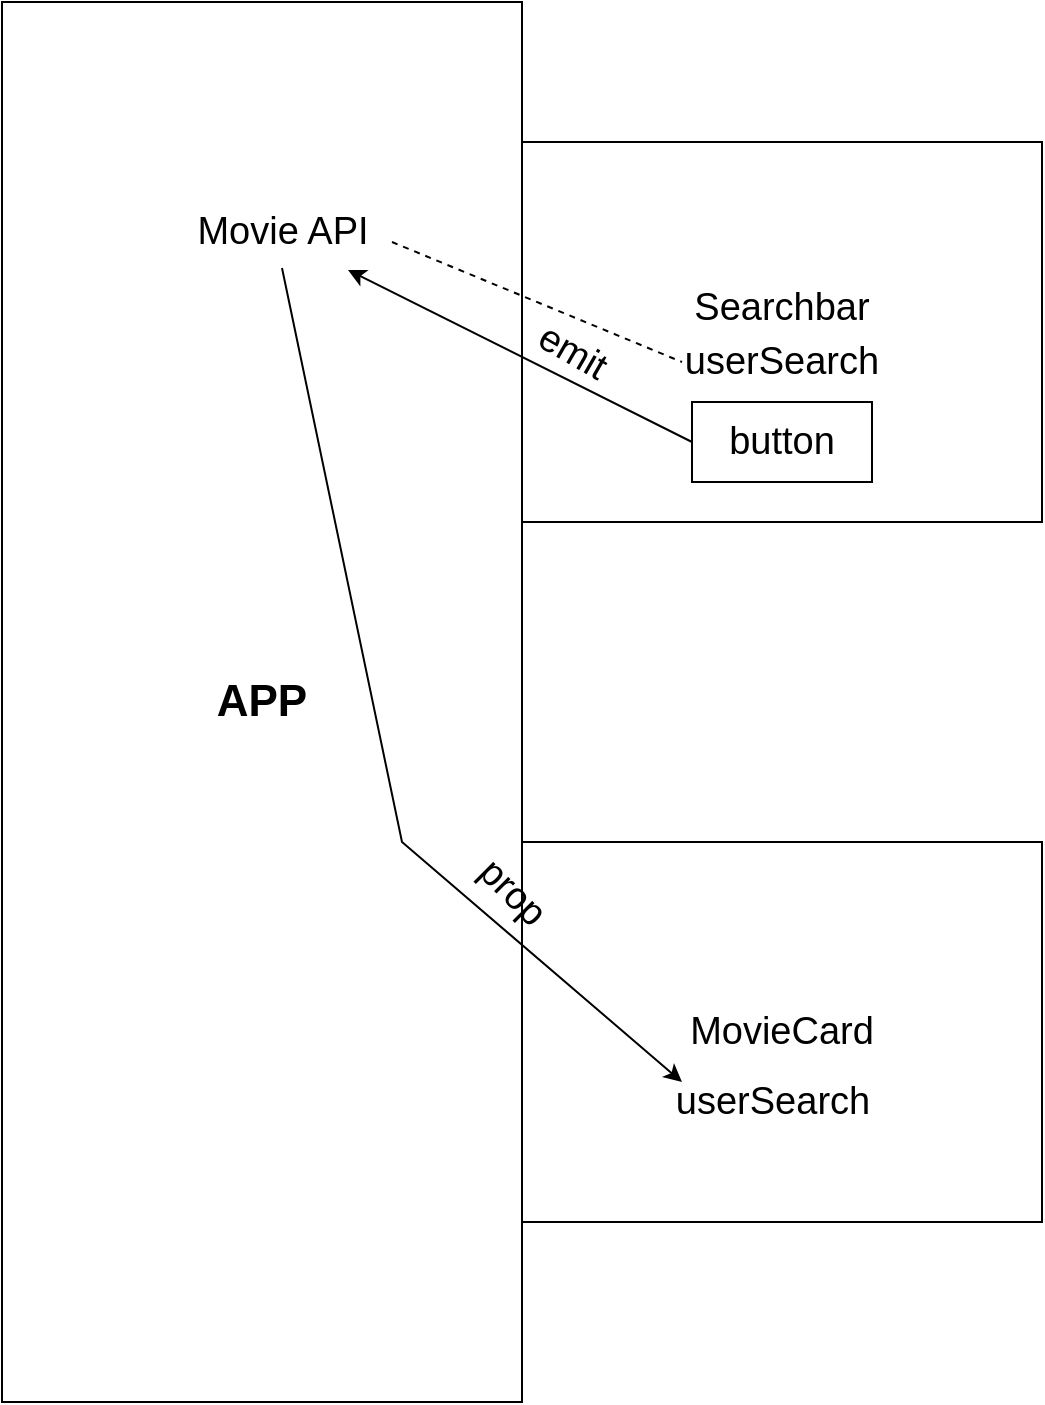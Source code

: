 <mxfile version="16.2.4" type="github">
  <diagram id="C5RBs43oDa-KdzZeNtuy" name="Page-1">
    <mxGraphModel dx="1422" dy="800" grid="1" gridSize="10" guides="1" tooltips="1" connect="1" arrows="1" fold="1" page="1" pageScale="1" pageWidth="827" pageHeight="1169" math="0" shadow="0">
      <root>
        <mxCell id="WIyWlLk6GJQsqaUBKTNV-0" />
        <mxCell id="WIyWlLk6GJQsqaUBKTNV-1" parent="WIyWlLk6GJQsqaUBKTNV-0" />
        <mxCell id="Rk7k_CKYjR_Ya-lK1rx9-0" value="&lt;b style=&quot;line-height: 1.2&quot;&gt;&lt;font style=&quot;font-size: 22px&quot;&gt;APP&lt;/font&gt;&lt;/b&gt;" style="rounded=0;whiteSpace=wrap;html=1;" vertex="1" parent="WIyWlLk6GJQsqaUBKTNV-1">
          <mxGeometry x="20" y="50" width="260" height="700" as="geometry" />
        </mxCell>
        <mxCell id="Rk7k_CKYjR_Ya-lK1rx9-1" value="&lt;font style=&quot;font-size: 19px&quot;&gt;Searchbar&lt;br&gt;userSearch&lt;br&gt;&lt;/font&gt;" style="rounded=0;whiteSpace=wrap;html=1;fontSize=22;" vertex="1" parent="WIyWlLk6GJQsqaUBKTNV-1">
          <mxGeometry x="280" y="120" width="260" height="190" as="geometry" />
        </mxCell>
        <mxCell id="Rk7k_CKYjR_Ya-lK1rx9-2" value="MovieCard" style="rounded=0;whiteSpace=wrap;html=1;fontSize=19;" vertex="1" parent="WIyWlLk6GJQsqaUBKTNV-1">
          <mxGeometry x="280" y="470" width="260" height="190" as="geometry" />
        </mxCell>
        <mxCell id="Rk7k_CKYjR_Ya-lK1rx9-4" value="" style="endArrow=classic;html=1;rounded=0;fontSize=19;exitX=0;exitY=0.5;exitDx=0;exitDy=0;entryX=0.83;entryY=1.133;entryDx=0;entryDy=0;entryPerimeter=0;" edge="1" parent="WIyWlLk6GJQsqaUBKTNV-1" source="Rk7k_CKYjR_Ya-lK1rx9-11" target="Rk7k_CKYjR_Ya-lK1rx9-10">
          <mxGeometry width="50" height="50" relative="1" as="geometry">
            <mxPoint x="360" y="230" as="sourcePoint" />
            <mxPoint x="340" y="180" as="targetPoint" />
          </mxGeometry>
        </mxCell>
        <mxCell id="Rk7k_CKYjR_Ya-lK1rx9-5" value="emit" style="text;html=1;align=center;verticalAlign=middle;resizable=0;points=[];autosize=1;strokeColor=none;fillColor=none;fontSize=19;rotation=30;" vertex="1" parent="WIyWlLk6GJQsqaUBKTNV-1">
          <mxGeometry x="280" y="210" width="50" height="30" as="geometry" />
        </mxCell>
        <mxCell id="Rk7k_CKYjR_Ya-lK1rx9-7" value="" style="endArrow=classic;html=1;rounded=0;fontSize=19;exitX=0.5;exitY=1.1;exitDx=0;exitDy=0;exitPerimeter=0;" edge="1" parent="WIyWlLk6GJQsqaUBKTNV-1" source="Rk7k_CKYjR_Ya-lK1rx9-10">
          <mxGeometry width="50" height="50" relative="1" as="geometry">
            <mxPoint x="217.97" y="322.01" as="sourcePoint" />
            <mxPoint x="360" y="590" as="targetPoint" />
            <Array as="points">
              <mxPoint x="220" y="470" />
            </Array>
          </mxGeometry>
        </mxCell>
        <mxCell id="Rk7k_CKYjR_Ya-lK1rx9-8" value="userSearch" style="text;html=1;align=center;verticalAlign=middle;resizable=0;points=[];autosize=1;strokeColor=none;fillColor=none;fontSize=19;" vertex="1" parent="WIyWlLk6GJQsqaUBKTNV-1">
          <mxGeometry x="350" y="585" width="110" height="30" as="geometry" />
        </mxCell>
        <mxCell id="Rk7k_CKYjR_Ya-lK1rx9-9" value="prop" style="text;html=1;align=center;verticalAlign=middle;resizable=0;points=[];autosize=1;strokeColor=none;fillColor=none;fontSize=19;rotation=45;" vertex="1" parent="WIyWlLk6GJQsqaUBKTNV-1">
          <mxGeometry x="250" y="480" width="50" height="30" as="geometry" />
        </mxCell>
        <mxCell id="Rk7k_CKYjR_Ya-lK1rx9-10" value="Movie API" style="text;html=1;align=center;verticalAlign=middle;resizable=0;points=[];autosize=1;strokeColor=none;fillColor=none;fontSize=19;" vertex="1" parent="WIyWlLk6GJQsqaUBKTNV-1">
          <mxGeometry x="110" y="150" width="100" height="30" as="geometry" />
        </mxCell>
        <mxCell id="Rk7k_CKYjR_Ya-lK1rx9-11" value="button" style="rounded=0;whiteSpace=wrap;html=1;fontSize=19;" vertex="1" parent="WIyWlLk6GJQsqaUBKTNV-1">
          <mxGeometry x="365" y="250" width="90" height="40" as="geometry" />
        </mxCell>
        <mxCell id="Rk7k_CKYjR_Ya-lK1rx9-13" value="" style="endArrow=none;dashed=1;html=1;rounded=0;fontSize=19;exitX=1.05;exitY=0.667;exitDx=0;exitDy=0;exitPerimeter=0;" edge="1" parent="WIyWlLk6GJQsqaUBKTNV-1" source="Rk7k_CKYjR_Ya-lK1rx9-10">
          <mxGeometry width="50" height="50" relative="1" as="geometry">
            <mxPoint x="310" y="280" as="sourcePoint" />
            <mxPoint x="360" y="230" as="targetPoint" />
          </mxGeometry>
        </mxCell>
      </root>
    </mxGraphModel>
  </diagram>
</mxfile>
